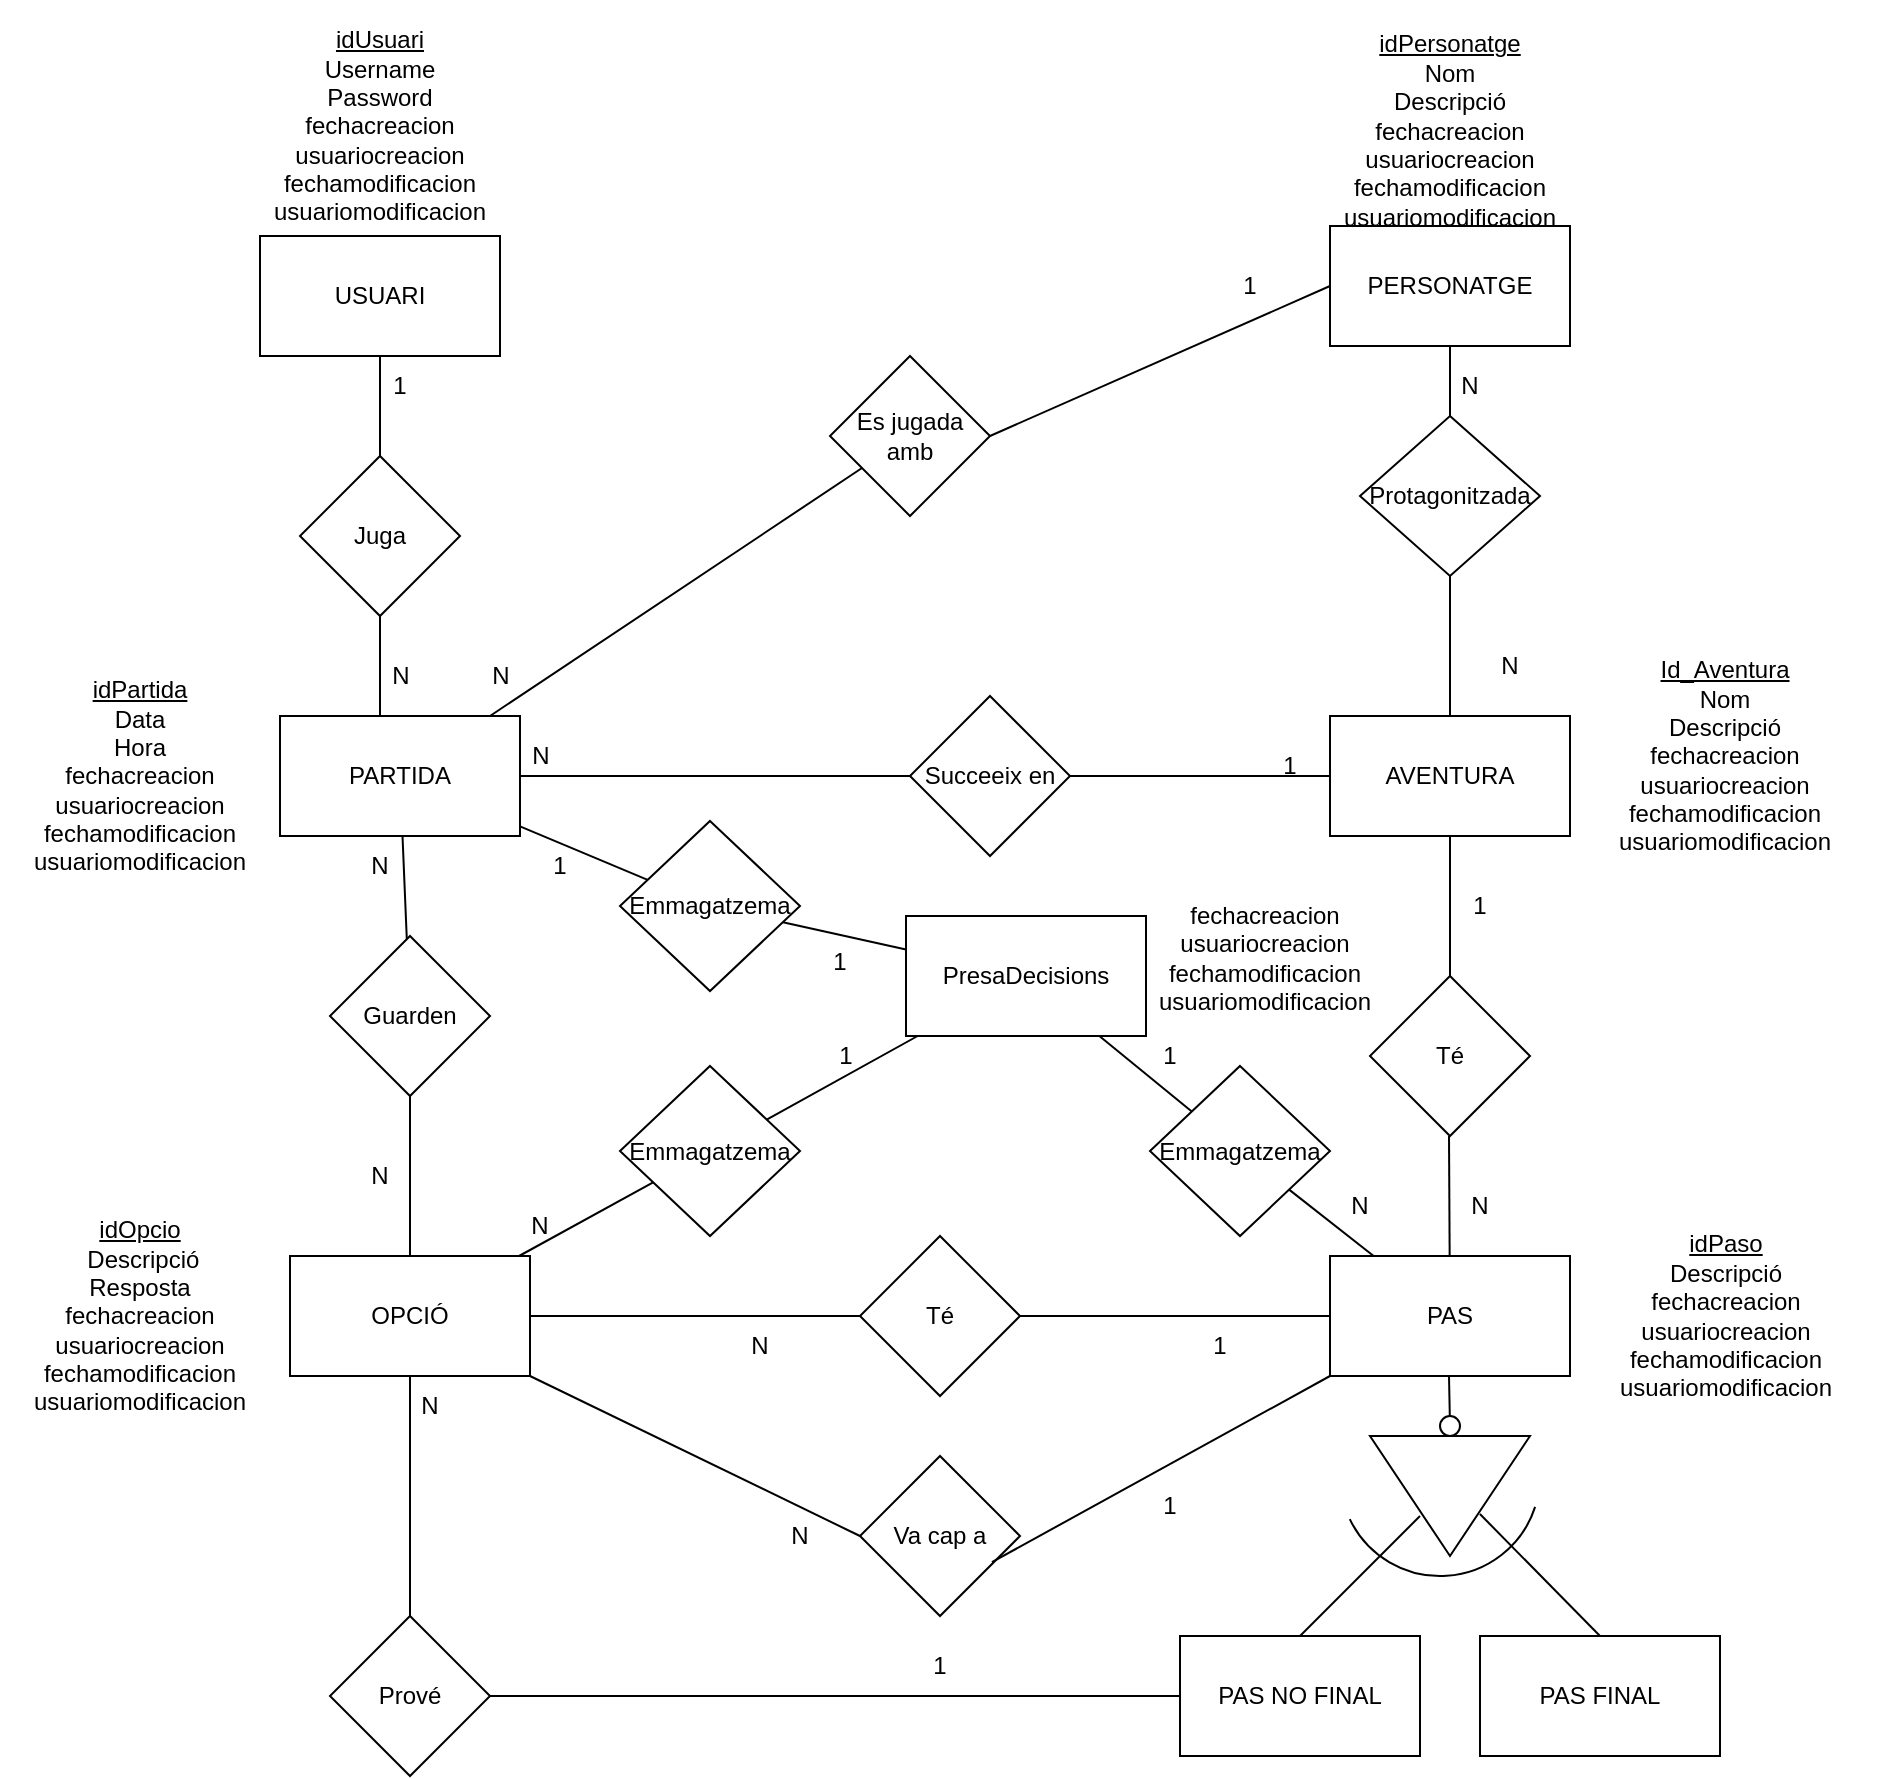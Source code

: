 <mxfile version="16.2.4" type="device"><diagram id="Ql38mtZPaoZRuVmcxG_s" name="Page-1"><mxGraphModel dx="2489" dy="747" grid="1" gridSize="10" guides="1" tooltips="1" connect="1" arrows="1" fold="1" page="1" pageScale="1" pageWidth="827" pageHeight="1169" math="0" shadow="0"><root><mxCell id="0"/><mxCell id="1" parent="0"/><mxCell id="rXX-tx3A9pMpwHkE97_c-1" value="USUARI" style="rounded=0;whiteSpace=wrap;html=1;" parent="1" vertex="1"><mxGeometry x="90" y="130" width="120" height="60" as="geometry"/></mxCell><mxCell id="rXX-tx3A9pMpwHkE97_c-2" value="&lt;div&gt;&lt;u&gt;idUsuari&lt;/u&gt;&lt;/div&gt;&lt;div&gt;Username&lt;/div&gt;&lt;div&gt;Password&lt;/div&gt;&lt;div&gt;fechacreacion&lt;/div&gt;&lt;div&gt;usuariocreacion&lt;/div&gt;&lt;div&gt;fechamodificacion&lt;/div&gt;&lt;div&gt;usuariomodificacion&lt;br&gt;&lt;/div&gt;" style="text;html=1;strokeColor=none;fillColor=none;align=center;verticalAlign=middle;whiteSpace=wrap;rounded=0;" parent="1" vertex="1"><mxGeometry x="90" y="25" width="120" height="100" as="geometry"/></mxCell><mxCell id="rXX-tx3A9pMpwHkE97_c-3" value="PERSONATGE" style="rounded=0;whiteSpace=wrap;html=1;" parent="1" vertex="1"><mxGeometry x="625" y="125" width="120" height="60" as="geometry"/></mxCell><mxCell id="rXX-tx3A9pMpwHkE97_c-4" value="&lt;br&gt;&lt;div&gt;&lt;u&gt;idPersonatge&lt;br&gt;&lt;/u&gt;&lt;/div&gt;&lt;div&gt;Nom&lt;/div&gt;&lt;div&gt;Descripció&lt;/div&gt;&lt;div&gt;&lt;div&gt;fechacreacion&lt;/div&gt;&lt;div&gt;usuariocreacion&lt;/div&gt;&lt;div&gt;fechamodificacion&lt;/div&gt;usuariomodificacion&lt;/div&gt;" style="text;html=1;strokeColor=none;fillColor=none;align=center;verticalAlign=middle;whiteSpace=wrap;rounded=0;" parent="1" vertex="1"><mxGeometry x="615" y="25" width="140" height="90" as="geometry"/></mxCell><mxCell id="rXX-tx3A9pMpwHkE97_c-5" value="AVENTURA" style="rounded=0;whiteSpace=wrap;html=1;" parent="1" vertex="1"><mxGeometry x="625" y="370" width="120" height="60" as="geometry"/></mxCell><mxCell id="rXX-tx3A9pMpwHkE97_c-6" value="&lt;u&gt;Id_Aventura&lt;/u&gt;&lt;br&gt;Nom&lt;br&gt;&lt;div&gt;Descripció&lt;/div&gt;&lt;div&gt;&lt;div&gt;fechacreacion&lt;/div&gt;&lt;div&gt;usuariocreacion&lt;/div&gt;&lt;div&gt;fechamodificacion&lt;/div&gt;usuariomodificacion&lt;/div&gt;" style="text;html=1;strokeColor=none;fillColor=none;align=center;verticalAlign=middle;whiteSpace=wrap;rounded=0;" parent="1" vertex="1"><mxGeometry x="745" y="335" width="155" height="110" as="geometry"/></mxCell><mxCell id="rXX-tx3A9pMpwHkE97_c-8" value="&lt;u&gt;idPaso&lt;/u&gt;&lt;br&gt;&lt;div&gt;Descripció&lt;/div&gt;&lt;div&gt;&lt;div&gt;fechacreacion&lt;/div&gt;&lt;div&gt;usuariocreacion&lt;/div&gt;&lt;div&gt;fechamodificacion&lt;/div&gt;usuariomodificacion&lt;/div&gt;" style="text;html=1;strokeColor=none;fillColor=none;align=center;verticalAlign=middle;whiteSpace=wrap;rounded=0;" parent="1" vertex="1"><mxGeometry x="752.5" y="627.5" width="140" height="85" as="geometry"/></mxCell><mxCell id="rXX-tx3A9pMpwHkE97_c-9" value="PARTIDA" style="rounded=0;whiteSpace=wrap;html=1;" parent="1" vertex="1"><mxGeometry x="100" y="370" width="120" height="60" as="geometry"/></mxCell><mxCell id="rXX-tx3A9pMpwHkE97_c-10" value="&lt;u&gt;idPartida&lt;/u&gt;&lt;br&gt;Data&lt;br&gt;&lt;div&gt;Hora&lt;/div&gt;&lt;div&gt;&lt;div&gt;fechacreacion&lt;/div&gt;&lt;div&gt;usuariocreacion&lt;/div&gt;&lt;div&gt;fechamodificacion&lt;/div&gt;usuariomodificacion&lt;/div&gt;" style="text;html=1;strokeColor=none;fillColor=none;align=center;verticalAlign=middle;whiteSpace=wrap;rounded=0;" parent="1" vertex="1"><mxGeometry x="-40" y="350" width="140" height="100" as="geometry"/></mxCell><mxCell id="-VZ1zGVTdu0iIPEdJYPa-1" value="Protagonitzada" style="rhombus;whiteSpace=wrap;html=1;" parent="1" vertex="1"><mxGeometry x="640" y="220" width="90" height="80" as="geometry"/></mxCell><mxCell id="-VZ1zGVTdu0iIPEdJYPa-2" value="" style="endArrow=none;html=1;rounded=0;exitX=0.5;exitY=1;exitDx=0;exitDy=0;entryX=0.5;entryY=0;entryDx=0;entryDy=0;" parent="1" source="rXX-tx3A9pMpwHkE97_c-3" target="-VZ1zGVTdu0iIPEdJYPa-1" edge="1"><mxGeometry width="50" height="50" relative="1" as="geometry"><mxPoint x="355" y="450" as="sourcePoint"/><mxPoint x="405" y="400" as="targetPoint"/></mxGeometry></mxCell><mxCell id="-VZ1zGVTdu0iIPEdJYPa-3" value="" style="endArrow=none;html=1;rounded=0;exitX=0.5;exitY=1;exitDx=0;exitDy=0;" parent="1" source="-VZ1zGVTdu0iIPEdJYPa-1" target="rXX-tx3A9pMpwHkE97_c-5" edge="1"><mxGeometry width="50" height="50" relative="1" as="geometry"><mxPoint x="495" y="399.5" as="sourcePoint"/><mxPoint x="635" y="399.5" as="targetPoint"/></mxGeometry></mxCell><mxCell id="-VZ1zGVTdu0iIPEdJYPa-4" value="N" style="text;html=1;strokeColor=none;fillColor=none;align=center;verticalAlign=middle;whiteSpace=wrap;rounded=0;" parent="1" vertex="1"><mxGeometry x="685" y="330" width="60" height="30" as="geometry"/></mxCell><mxCell id="-VZ1zGVTdu0iIPEdJYPa-5" value="N" style="text;html=1;strokeColor=none;fillColor=none;align=center;verticalAlign=middle;whiteSpace=wrap;rounded=0;" parent="1" vertex="1"><mxGeometry x="665" y="190" width="60" height="30" as="geometry"/></mxCell><mxCell id="-VZ1zGVTdu0iIPEdJYPa-6" value="PAS" style="rounded=0;whiteSpace=wrap;html=1;" parent="1" vertex="1"><mxGeometry x="625" y="640" width="120" height="60" as="geometry"/></mxCell><mxCell id="-VZ1zGVTdu0iIPEdJYPa-7" value="Té" style="rhombus;whiteSpace=wrap;html=1;" parent="1" vertex="1"><mxGeometry x="645" y="500" width="80" height="80" as="geometry"/></mxCell><mxCell id="-VZ1zGVTdu0iIPEdJYPa-8" value="" style="endArrow=none;html=1;rounded=0;" parent="1" source="-VZ1zGVTdu0iIPEdJYPa-7" target="rXX-tx3A9pMpwHkE97_c-5" edge="1"><mxGeometry width="50" height="50" relative="1" as="geometry"><mxPoint x="575" y="480" as="sourcePoint"/><mxPoint x="625" y="430" as="targetPoint"/></mxGeometry></mxCell><mxCell id="-VZ1zGVTdu0iIPEdJYPa-9" value="" style="endArrow=none;html=1;rounded=0;" parent="1" source="-VZ1zGVTdu0iIPEdJYPa-6" edge="1"><mxGeometry width="50" height="50" relative="1" as="geometry"><mxPoint x="684.5" y="650" as="sourcePoint"/><mxPoint x="684.5" y="580" as="targetPoint"/></mxGeometry></mxCell><mxCell id="-VZ1zGVTdu0iIPEdJYPa-10" value="Té" style="rhombus;whiteSpace=wrap;html=1;" parent="1" vertex="1"><mxGeometry x="390" y="630" width="80" height="80" as="geometry"/></mxCell><mxCell id="-VZ1zGVTdu0iIPEdJYPa-11" value="" style="endArrow=none;html=1;rounded=0;entryX=0;entryY=0.5;entryDx=0;entryDy=0;" parent="1" source="-VZ1zGVTdu0iIPEdJYPa-10" target="-VZ1zGVTdu0iIPEdJYPa-6" edge="1"><mxGeometry width="50" height="50" relative="1" as="geometry"><mxPoint x="635" y="750" as="sourcePoint"/><mxPoint x="685" y="700" as="targetPoint"/></mxGeometry></mxCell><mxCell id="-VZ1zGVTdu0iIPEdJYPa-13" value="" style="endArrow=none;html=1;rounded=0;entryX=0;entryY=0.5;entryDx=0;entryDy=0;" parent="1" source="-VZ1zGVTdu0iIPEdJYPa-14" target="-VZ1zGVTdu0iIPEdJYPa-10" edge="1"><mxGeometry width="50" height="50" relative="1" as="geometry"><mxPoint x="275" y="669.5" as="sourcePoint"/><mxPoint x="380" y="669.5" as="targetPoint"/></mxGeometry></mxCell><mxCell id="-VZ1zGVTdu0iIPEdJYPa-14" value="OPCIÓ" style="rounded=0;whiteSpace=wrap;html=1;" parent="1" vertex="1"><mxGeometry x="105" y="640" width="120" height="60" as="geometry"/></mxCell><mxCell id="-VZ1zGVTdu0iIPEdJYPa-19" value="&lt;u&gt;idOpcio&lt;/u&gt;&lt;br&gt;&amp;nbsp;Descripció&lt;br&gt;&lt;div&gt;Resposta&lt;/div&gt;&lt;div&gt;&lt;div&gt;fechacreacion&lt;/div&gt;&lt;div&gt;usuariocreacion&lt;/div&gt;&lt;div&gt;fechamodificacion&lt;/div&gt;usuariomodificacion&lt;/div&gt;" style="text;html=1;strokeColor=none;fillColor=none;align=center;verticalAlign=middle;whiteSpace=wrap;rounded=0;" parent="1" vertex="1"><mxGeometry x="-35" y="614.5" width="130" height="110" as="geometry"/></mxCell><mxCell id="-VZ1zGVTdu0iIPEdJYPa-26" value="1" style="text;html=1;strokeColor=none;fillColor=none;align=center;verticalAlign=middle;whiteSpace=wrap;rounded=0;" parent="1" vertex="1"><mxGeometry x="540" y="670" width="60" height="30" as="geometry"/></mxCell><mxCell id="-VZ1zGVTdu0iIPEdJYPa-27" value="N" style="text;html=1;strokeColor=none;fillColor=none;align=center;verticalAlign=middle;whiteSpace=wrap;rounded=0;" parent="1" vertex="1"><mxGeometry x="310" y="670" width="60" height="30" as="geometry"/></mxCell><mxCell id="-VZ1zGVTdu0iIPEdJYPa-28" value="1" style="text;html=1;strokeColor=none;fillColor=none;align=center;verticalAlign=middle;whiteSpace=wrap;rounded=0;" parent="1" vertex="1"><mxGeometry x="670" y="450" width="60" height="30" as="geometry"/></mxCell><mxCell id="-VZ1zGVTdu0iIPEdJYPa-29" value="N" style="text;html=1;strokeColor=none;fillColor=none;align=center;verticalAlign=middle;whiteSpace=wrap;rounded=0;" parent="1" vertex="1"><mxGeometry x="670" y="600" width="60" height="30" as="geometry"/></mxCell><mxCell id="-VZ1zGVTdu0iIPEdJYPa-37" value="Juga" style="rhombus;whiteSpace=wrap;html=1;" parent="1" vertex="1"><mxGeometry x="110" y="240" width="80" height="80" as="geometry"/></mxCell><mxCell id="-VZ1zGVTdu0iIPEdJYPa-38" value="" style="endArrow=none;html=1;rounded=0;exitX=0.5;exitY=0;exitDx=0;exitDy=0;" parent="1" source="-VZ1zGVTdu0iIPEdJYPa-37" edge="1"><mxGeometry width="50" height="50" relative="1" as="geometry"><mxPoint x="100" y="240" as="sourcePoint"/><mxPoint x="150" y="190" as="targetPoint"/></mxGeometry></mxCell><mxCell id="-VZ1zGVTdu0iIPEdJYPa-39" value="" style="endArrow=none;html=1;rounded=0;exitX=0.5;exitY=0;exitDx=0;exitDy=0;" parent="1" edge="1"><mxGeometry width="50" height="50" relative="1" as="geometry"><mxPoint x="150" y="370" as="sourcePoint"/><mxPoint x="150" y="320" as="targetPoint"/></mxGeometry></mxCell><mxCell id="-VZ1zGVTdu0iIPEdJYPa-40" value="1" style="text;html=1;strokeColor=none;fillColor=none;align=center;verticalAlign=middle;whiteSpace=wrap;rounded=0;" parent="1" vertex="1"><mxGeometry x="130" y="190" width="60" height="30" as="geometry"/></mxCell><mxCell id="-VZ1zGVTdu0iIPEdJYPa-42" value="Guarden" style="rhombus;whiteSpace=wrap;html=1;" parent="1" vertex="1"><mxGeometry x="125" y="480" width="80" height="80" as="geometry"/></mxCell><mxCell id="-VZ1zGVTdu0iIPEdJYPa-43" value="" style="endArrow=none;html=1;rounded=0;" parent="1" source="-VZ1zGVTdu0iIPEdJYPa-42" target="rXX-tx3A9pMpwHkE97_c-9" edge="1"><mxGeometry width="50" height="50" relative="1" as="geometry"><mxPoint x="50" y="480" as="sourcePoint"/><mxPoint x="100" y="430" as="targetPoint"/></mxGeometry></mxCell><mxCell id="-VZ1zGVTdu0iIPEdJYPa-44" value="" style="endArrow=none;html=1;rounded=0;exitX=0.5;exitY=0;exitDx=0;exitDy=0;entryX=0.5;entryY=1;entryDx=0;entryDy=0;" parent="1" source="-VZ1zGVTdu0iIPEdJYPa-14" target="-VZ1zGVTdu0iIPEdJYPa-42" edge="1"><mxGeometry width="50" height="50" relative="1" as="geometry"><mxPoint x="105" y="610" as="sourcePoint"/><mxPoint x="155" y="560" as="targetPoint"/></mxGeometry></mxCell><mxCell id="-VZ1zGVTdu0iIPEdJYPa-45" value="N" style="text;html=1;strokeColor=none;fillColor=none;align=center;verticalAlign=middle;whiteSpace=wrap;rounded=0;" parent="1" vertex="1"><mxGeometry x="120" y="430" width="60" height="30" as="geometry"/></mxCell><mxCell id="-VZ1zGVTdu0iIPEdJYPa-46" value="N" style="text;html=1;strokeColor=none;fillColor=none;align=center;verticalAlign=middle;whiteSpace=wrap;rounded=0;" parent="1" vertex="1"><mxGeometry x="120" y="584.5" width="60" height="30" as="geometry"/></mxCell><mxCell id="-VZ1zGVTdu0iIPEdJYPa-48" style="edgeStyle=orthogonalEdgeStyle;rounded=0;orthogonalLoop=1;jettySize=auto;html=1;exitX=0.5;exitY=1;exitDx=0;exitDy=0;" parent="1" source="-VZ1zGVTdu0iIPEdJYPa-4" target="-VZ1zGVTdu0iIPEdJYPa-4" edge="1"><mxGeometry relative="1" as="geometry"/></mxCell><mxCell id="-VZ1zGVTdu0iIPEdJYPa-49" value="N" style="text;html=1;align=center;verticalAlign=middle;resizable=0;points=[];autosize=1;strokeColor=none;fillColor=none;" parent="1" vertex="1"><mxGeometry x="150" y="340" width="20" height="20" as="geometry"/></mxCell><mxCell id="-VZ1zGVTdu0iIPEdJYPa-50" value="" style="endArrow=none;html=1;rounded=0;" parent="1" source="rXX-tx3A9pMpwHkE97_c-9" target="-VZ1zGVTdu0iIPEdJYPa-51" edge="1"><mxGeometry width="50" height="50" relative="1" as="geometry"><mxPoint x="264.5" y="370" as="sourcePoint"/><mxPoint x="264.5" y="320" as="targetPoint"/></mxGeometry></mxCell><mxCell id="-VZ1zGVTdu0iIPEdJYPa-51" value="Es jugada amb" style="rhombus;whiteSpace=wrap;html=1;" parent="1" vertex="1"><mxGeometry x="375" y="190" width="80" height="80" as="geometry"/></mxCell><mxCell id="-VZ1zGVTdu0iIPEdJYPa-52" value="" style="endArrow=none;html=1;rounded=0;entryX=0;entryY=0.5;entryDx=0;entryDy=0;exitX=1;exitY=0.5;exitDx=0;exitDy=0;" parent="1" source="-VZ1zGVTdu0iIPEdJYPa-51" target="rXX-tx3A9pMpwHkE97_c-3" edge="1"><mxGeometry width="50" height="50" relative="1" as="geometry"><mxPoint x="274.5" y="380" as="sourcePoint"/><mxPoint x="404.277" y="259.277" as="targetPoint"/></mxGeometry></mxCell><mxCell id="-VZ1zGVTdu0iIPEdJYPa-53" value="Succeeix en" style="rhombus;whiteSpace=wrap;html=1;" parent="1" vertex="1"><mxGeometry x="415" y="360" width="80" height="80" as="geometry"/></mxCell><mxCell id="-VZ1zGVTdu0iIPEdJYPa-55" value="" style="endArrow=none;html=1;rounded=0;exitX=1;exitY=0.5;exitDx=0;exitDy=0;entryX=0;entryY=0.5;entryDx=0;entryDy=0;" parent="1" source="rXX-tx3A9pMpwHkE97_c-9" target="-VZ1zGVTdu0iIPEdJYPa-53" edge="1"><mxGeometry width="50" height="50" relative="1" as="geometry"><mxPoint x="274.5" y="380" as="sourcePoint"/><mxPoint x="404.277" y="259.277" as="targetPoint"/></mxGeometry></mxCell><mxCell id="-VZ1zGVTdu0iIPEdJYPa-56" value="" style="endArrow=none;html=1;rounded=0;entryX=0;entryY=0.5;entryDx=0;entryDy=0;" parent="1" target="rXX-tx3A9pMpwHkE97_c-5" edge="1"><mxGeometry width="50" height="50" relative="1" as="geometry"><mxPoint x="495" y="400" as="sourcePoint"/><mxPoint x="425" y="410" as="targetPoint"/></mxGeometry></mxCell><mxCell id="-VZ1zGVTdu0iIPEdJYPa-57" value="1" style="text;html=1;strokeColor=none;fillColor=none;align=center;verticalAlign=middle;whiteSpace=wrap;rounded=0;" parent="1" vertex="1"><mxGeometry x="555" y="140" width="60" height="30" as="geometry"/></mxCell><mxCell id="-VZ1zGVTdu0iIPEdJYPa-58" value="N" style="text;html=1;align=center;verticalAlign=middle;resizable=0;points=[];autosize=1;strokeColor=none;fillColor=none;" parent="1" vertex="1"><mxGeometry x="200" y="340" width="20" height="20" as="geometry"/></mxCell><mxCell id="-VZ1zGVTdu0iIPEdJYPa-59" value="1" style="text;html=1;strokeColor=none;fillColor=none;align=center;verticalAlign=middle;whiteSpace=wrap;rounded=0;" parent="1" vertex="1"><mxGeometry x="575" y="380" width="60" height="30" as="geometry"/></mxCell><mxCell id="-VZ1zGVTdu0iIPEdJYPa-60" value="N" style="text;html=1;align=center;verticalAlign=middle;resizable=0;points=[];autosize=1;strokeColor=none;fillColor=none;" parent="1" vertex="1"><mxGeometry x="220" y="380" width="20" height="20" as="geometry"/></mxCell><mxCell id="-VZ1zGVTdu0iIPEdJYPa-61" value="PresaDecisions" style="rounded=0;whiteSpace=wrap;html=1;" parent="1" vertex="1"><mxGeometry x="413" y="470" width="120" height="60" as="geometry"/></mxCell><mxCell id="-VZ1zGVTdu0iIPEdJYPa-68" value="Prové" style="rhombus;whiteSpace=wrap;html=1;" parent="1" vertex="1"><mxGeometry x="125" y="820" width="80" height="80" as="geometry"/></mxCell><mxCell id="-VZ1zGVTdu0iIPEdJYPa-72" value="" style="triangle;whiteSpace=wrap;html=1;rotation=90;" parent="1" vertex="1"><mxGeometry x="655" y="720" width="60" height="80" as="geometry"/></mxCell><mxCell id="-VZ1zGVTdu0iIPEdJYPa-73" value="" style="endArrow=none;html=1;rounded=0;startArrow=none;" parent="1" source="-VZ1zGVTdu0iIPEdJYPa-74" edge="1"><mxGeometry width="50" height="50" relative="1" as="geometry"><mxPoint x="685" y="730" as="sourcePoint"/><mxPoint x="684.5" y="700" as="targetPoint"/></mxGeometry></mxCell><mxCell id="-VZ1zGVTdu0iIPEdJYPa-74" value="" style="ellipse;whiteSpace=wrap;html=1;aspect=fixed;" parent="1" vertex="1"><mxGeometry x="680" y="720" width="10" height="10" as="geometry"/></mxCell><mxCell id="-VZ1zGVTdu0iIPEdJYPa-75" value="" style="endArrow=none;html=1;rounded=0;" parent="1" target="-VZ1zGVTdu0iIPEdJYPa-74" edge="1"><mxGeometry width="50" height="50" relative="1" as="geometry"><mxPoint x="685" y="730" as="sourcePoint"/><mxPoint x="684.5" y="700" as="targetPoint"/></mxGeometry></mxCell><mxCell id="-VZ1zGVTdu0iIPEdJYPa-76" value="PAS NO FINAL" style="rounded=0;whiteSpace=wrap;html=1;" parent="1" vertex="1"><mxGeometry x="550" y="830" width="120" height="60" as="geometry"/></mxCell><mxCell id="-VZ1zGVTdu0iIPEdJYPa-77" value="PAS FINAL" style="rounded=0;whiteSpace=wrap;html=1;" parent="1" vertex="1"><mxGeometry x="700" y="830" width="120" height="60" as="geometry"/></mxCell><mxCell id="-VZ1zGVTdu0iIPEdJYPa-78" value="" style="endArrow=none;html=1;rounded=0;exitX=0.5;exitY=0;exitDx=0;exitDy=0;" parent="1" source="-VZ1zGVTdu0iIPEdJYPa-76" edge="1"><mxGeometry width="50" height="50" relative="1" as="geometry"><mxPoint x="620" y="820" as="sourcePoint"/><mxPoint x="670" y="770" as="targetPoint"/></mxGeometry></mxCell><mxCell id="-VZ1zGVTdu0iIPEdJYPa-79" value="" style="endArrow=none;html=1;rounded=0;entryX=0.5;entryY=0;entryDx=0;entryDy=0;exitX=0.65;exitY=0.313;exitDx=0;exitDy=0;exitPerimeter=0;" parent="1" source="-VZ1zGVTdu0iIPEdJYPa-72" target="-VZ1zGVTdu0iIPEdJYPa-77" edge="1"><mxGeometry width="50" height="50" relative="1" as="geometry"><mxPoint x="695" y="780" as="sourcePoint"/><mxPoint x="745" y="730" as="targetPoint"/></mxGeometry></mxCell><mxCell id="-VZ1zGVTdu0iIPEdJYPa-80" value="" style="endArrow=none;html=1;rounded=0;" parent="1" source="-VZ1zGVTdu0iIPEdJYPa-68" edge="1"><mxGeometry width="50" height="50" relative="1" as="geometry"><mxPoint x="115" y="750" as="sourcePoint"/><mxPoint x="165" y="700" as="targetPoint"/></mxGeometry></mxCell><mxCell id="-VZ1zGVTdu0iIPEdJYPa-81" value="" style="endArrow=none;html=1;rounded=0;entryX=0;entryY=0.5;entryDx=0;entryDy=0;" parent="1" source="-VZ1zGVTdu0iIPEdJYPa-68" target="-VZ1zGVTdu0iIPEdJYPa-76" edge="1"><mxGeometry width="50" height="50" relative="1" as="geometry"><mxPoint x="260" y="860" as="sourcePoint"/><mxPoint x="310" y="810" as="targetPoint"/></mxGeometry></mxCell><mxCell id="-VZ1zGVTdu0iIPEdJYPa-82" value="N" style="text;html=1;strokeColor=none;fillColor=none;align=center;verticalAlign=middle;whiteSpace=wrap;rounded=0;" parent="1" vertex="1"><mxGeometry x="145" y="700" width="60" height="30" as="geometry"/></mxCell><mxCell id="-VZ1zGVTdu0iIPEdJYPa-83" value="1" style="text;html=1;strokeColor=none;fillColor=none;align=center;verticalAlign=middle;whiteSpace=wrap;rounded=0;" parent="1" vertex="1"><mxGeometry x="400" y="830" width="60" height="30" as="geometry"/></mxCell><mxCell id="-VZ1zGVTdu0iIPEdJYPa-84" value="Va cap a" style="rhombus;whiteSpace=wrap;html=1;" parent="1" vertex="1"><mxGeometry x="390" y="740" width="80" height="80" as="geometry"/></mxCell><mxCell id="-VZ1zGVTdu0iIPEdJYPa-85" value="" style="endArrow=none;html=1;rounded=0;exitX=1;exitY=1;exitDx=0;exitDy=0;entryX=0;entryY=0.5;entryDx=0;entryDy=0;" parent="1" source="-VZ1zGVTdu0iIPEdJYPa-14" target="-VZ1zGVTdu0iIPEdJYPa-84" edge="1"><mxGeometry width="50" height="50" relative="1" as="geometry"><mxPoint x="280" y="640" as="sourcePoint"/><mxPoint x="330" y="590" as="targetPoint"/></mxGeometry></mxCell><mxCell id="-VZ1zGVTdu0iIPEdJYPa-86" value="" style="endArrow=none;html=1;rounded=0;entryX=0;entryY=1;entryDx=0;entryDy=0;exitX=0.825;exitY=0.663;exitDx=0;exitDy=0;exitPerimeter=0;" parent="1" source="-VZ1zGVTdu0iIPEdJYPa-84" target="-VZ1zGVTdu0iIPEdJYPa-6" edge="1"><mxGeometry width="50" height="50" relative="1" as="geometry"><mxPoint x="500" y="575" as="sourcePoint"/><mxPoint x="550" y="525" as="targetPoint"/></mxGeometry></mxCell><mxCell id="-VZ1zGVTdu0iIPEdJYPa-87" value="N" style="text;html=1;strokeColor=none;fillColor=none;align=center;verticalAlign=middle;whiteSpace=wrap;rounded=0;" parent="1" vertex="1"><mxGeometry x="330" y="765" width="60" height="30" as="geometry"/></mxCell><mxCell id="-VZ1zGVTdu0iIPEdJYPa-88" value="1" style="text;html=1;strokeColor=none;fillColor=none;align=center;verticalAlign=middle;whiteSpace=wrap;rounded=0;" parent="1" vertex="1"><mxGeometry x="515" y="750" width="60" height="30" as="geometry"/></mxCell><mxCell id="-VZ1zGVTdu0iIPEdJYPa-89" value="" style="verticalLabelPosition=bottom;verticalAlign=top;html=1;shape=mxgraph.basic.arc;startAngle=0.3;endAngle=0.679;" parent="1" vertex="1"><mxGeometry x="630" y="700" width="100" height="100" as="geometry"/></mxCell><mxCell id="ehEKozNBHpsC7ZCl7VQc-2" value="Emmagatzema" style="rhombus;whiteSpace=wrap;html=1;" parent="1" vertex="1"><mxGeometry x="270" y="422.5" width="90" height="85" as="geometry"/></mxCell><mxCell id="ehEKozNBHpsC7ZCl7VQc-3" value="Emmagatzema" style="rhombus;whiteSpace=wrap;html=1;" parent="1" vertex="1"><mxGeometry x="535" y="545" width="90" height="85" as="geometry"/></mxCell><mxCell id="ehEKozNBHpsC7ZCl7VQc-4" value="Emmagatzema" style="rhombus;whiteSpace=wrap;html=1;" parent="1" vertex="1"><mxGeometry x="270" y="545" width="90" height="85" as="geometry"/></mxCell><mxCell id="ehEKozNBHpsC7ZCl7VQc-6" value="" style="endArrow=none;html=1;rounded=0;" parent="1" source="ehEKozNBHpsC7ZCl7VQc-3" target="-VZ1zGVTdu0iIPEdJYPa-6" edge="1"><mxGeometry width="50" height="50" relative="1" as="geometry"><mxPoint x="500" y="540" as="sourcePoint"/><mxPoint x="550" y="490" as="targetPoint"/></mxGeometry></mxCell><mxCell id="ehEKozNBHpsC7ZCl7VQc-8" value="" style="endArrow=none;html=1;rounded=0;" parent="1" source="-VZ1zGVTdu0iIPEdJYPa-61" target="ehEKozNBHpsC7ZCl7VQc-3" edge="1"><mxGeometry width="50" height="50" relative="1" as="geometry"><mxPoint x="606.261" y="620.198" as="sourcePoint"/><mxPoint x="650.484" y="650.0" as="targetPoint"/></mxGeometry></mxCell><mxCell id="ehEKozNBHpsC7ZCl7VQc-9" value="" style="endArrow=none;html=1;rounded=0;" parent="1" source="ehEKozNBHpsC7ZCl7VQc-4" target="-VZ1zGVTdu0iIPEdJYPa-61" edge="1"><mxGeometry width="50" height="50" relative="1" as="geometry"><mxPoint x="616.261" y="630.198" as="sourcePoint"/><mxPoint x="660.484" y="660.0" as="targetPoint"/></mxGeometry></mxCell><mxCell id="ehEKozNBHpsC7ZCl7VQc-10" value="" style="endArrow=none;html=1;rounded=0;" parent="1" source="-VZ1zGVTdu0iIPEdJYPa-61" target="ehEKozNBHpsC7ZCl7VQc-2" edge="1"><mxGeometry width="50" height="50" relative="1" as="geometry"><mxPoint x="626.261" y="640.198" as="sourcePoint"/><mxPoint x="670.484" y="670.0" as="targetPoint"/></mxGeometry></mxCell><mxCell id="ehEKozNBHpsC7ZCl7VQc-11" value="" style="endArrow=none;html=1;rounded=0;" parent="1" source="ehEKozNBHpsC7ZCl7VQc-2" target="rXX-tx3A9pMpwHkE97_c-9" edge="1"><mxGeometry width="50" height="50" relative="1" as="geometry"><mxPoint x="415" y="512" as="sourcePoint"/><mxPoint x="384.152" y="502.746" as="targetPoint"/></mxGeometry></mxCell><mxCell id="ehEKozNBHpsC7ZCl7VQc-12" value="" style="endArrow=none;html=1;rounded=0;" parent="1" source="ehEKozNBHpsC7ZCl7VQc-4" target="-VZ1zGVTdu0iIPEdJYPa-14" edge="1"><mxGeometry width="50" height="50" relative="1" as="geometry"><mxPoint x="323.511" y="475.017" as="sourcePoint"/><mxPoint x="270.455" y="440.0" as="targetPoint"/></mxGeometry></mxCell><mxCell id="ehEKozNBHpsC7ZCl7VQc-13" value="N" style="text;html=1;strokeColor=none;fillColor=none;align=center;verticalAlign=middle;whiteSpace=wrap;rounded=0;" parent="1" vertex="1"><mxGeometry x="200" y="610" width="60" height="30" as="geometry"/></mxCell><mxCell id="ehEKozNBHpsC7ZCl7VQc-14" value="N" style="text;html=1;strokeColor=none;fillColor=none;align=center;verticalAlign=middle;whiteSpace=wrap;rounded=0;" parent="1" vertex="1"><mxGeometry x="610" y="600" width="60" height="30" as="geometry"/></mxCell><mxCell id="ehEKozNBHpsC7ZCl7VQc-15" value="1" style="text;html=1;strokeColor=none;fillColor=none;align=center;verticalAlign=middle;whiteSpace=wrap;rounded=0;" parent="1" vertex="1"><mxGeometry x="515" y="525" width="60" height="30" as="geometry"/></mxCell><mxCell id="ehEKozNBHpsC7ZCl7VQc-16" value="1" style="text;html=1;strokeColor=none;fillColor=none;align=center;verticalAlign=middle;whiteSpace=wrap;rounded=0;" parent="1" vertex="1"><mxGeometry x="353" y="525" width="60" height="30" as="geometry"/></mxCell><mxCell id="ehEKozNBHpsC7ZCl7VQc-17" value="1" style="text;html=1;strokeColor=none;fillColor=none;align=center;verticalAlign=middle;whiteSpace=wrap;rounded=0;" parent="1" vertex="1"><mxGeometry x="350" y="477.5" width="60" height="30" as="geometry"/></mxCell><mxCell id="ehEKozNBHpsC7ZCl7VQc-21" value="1" style="text;html=1;strokeColor=none;fillColor=none;align=center;verticalAlign=middle;whiteSpace=wrap;rounded=0;" parent="1" vertex="1"><mxGeometry x="210" y="430" width="60" height="30" as="geometry"/></mxCell><mxCell id="iQQvX74ejcxWxGTbfq7R-2" value="fechacreacion&lt;div&gt;&lt;div&gt;usuariocreacion&lt;/div&gt;&lt;div&gt;fechamodificacion&lt;/div&gt;usuariomodificacion&lt;/div&gt;" style="text;html=1;strokeColor=none;fillColor=none;align=center;verticalAlign=middle;whiteSpace=wrap;rounded=0;" vertex="1" parent="1"><mxGeometry x="535" y="457.5" width="115" height="67.5" as="geometry"/></mxCell></root></mxGraphModel></diagram></mxfile>